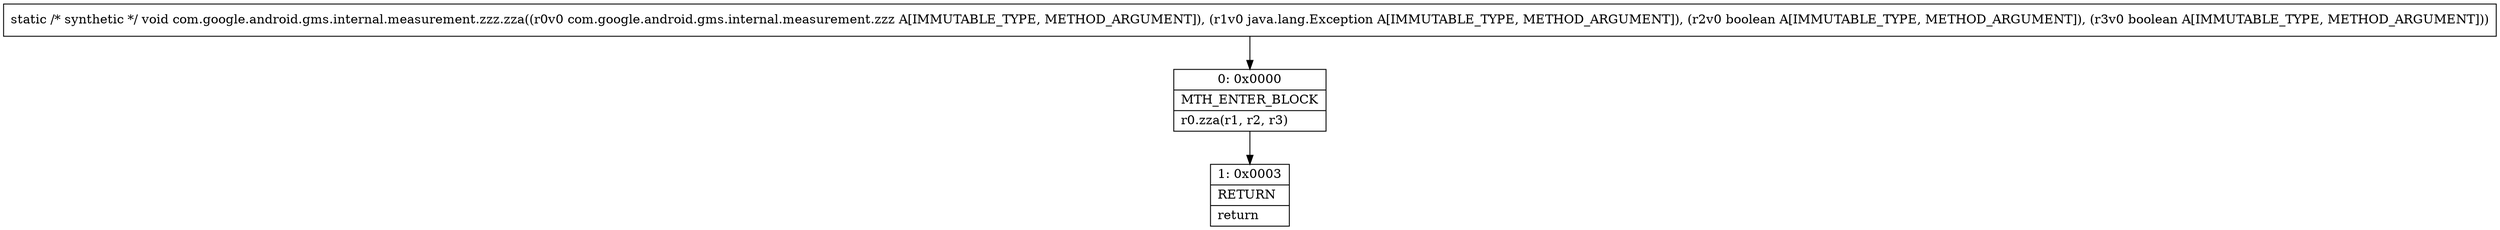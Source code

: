 digraph "CFG forcom.google.android.gms.internal.measurement.zzz.zza(Lcom\/google\/android\/gms\/internal\/measurement\/zzz;Ljava\/lang\/Exception;ZZ)V" {
Node_0 [shape=record,label="{0\:\ 0x0000|MTH_ENTER_BLOCK\l|r0.zza(r1, r2, r3)\l}"];
Node_1 [shape=record,label="{1\:\ 0x0003|RETURN\l|return\l}"];
MethodNode[shape=record,label="{static \/* synthetic *\/ void com.google.android.gms.internal.measurement.zzz.zza((r0v0 com.google.android.gms.internal.measurement.zzz A[IMMUTABLE_TYPE, METHOD_ARGUMENT]), (r1v0 java.lang.Exception A[IMMUTABLE_TYPE, METHOD_ARGUMENT]), (r2v0 boolean A[IMMUTABLE_TYPE, METHOD_ARGUMENT]), (r3v0 boolean A[IMMUTABLE_TYPE, METHOD_ARGUMENT])) }"];
MethodNode -> Node_0;
Node_0 -> Node_1;
}

